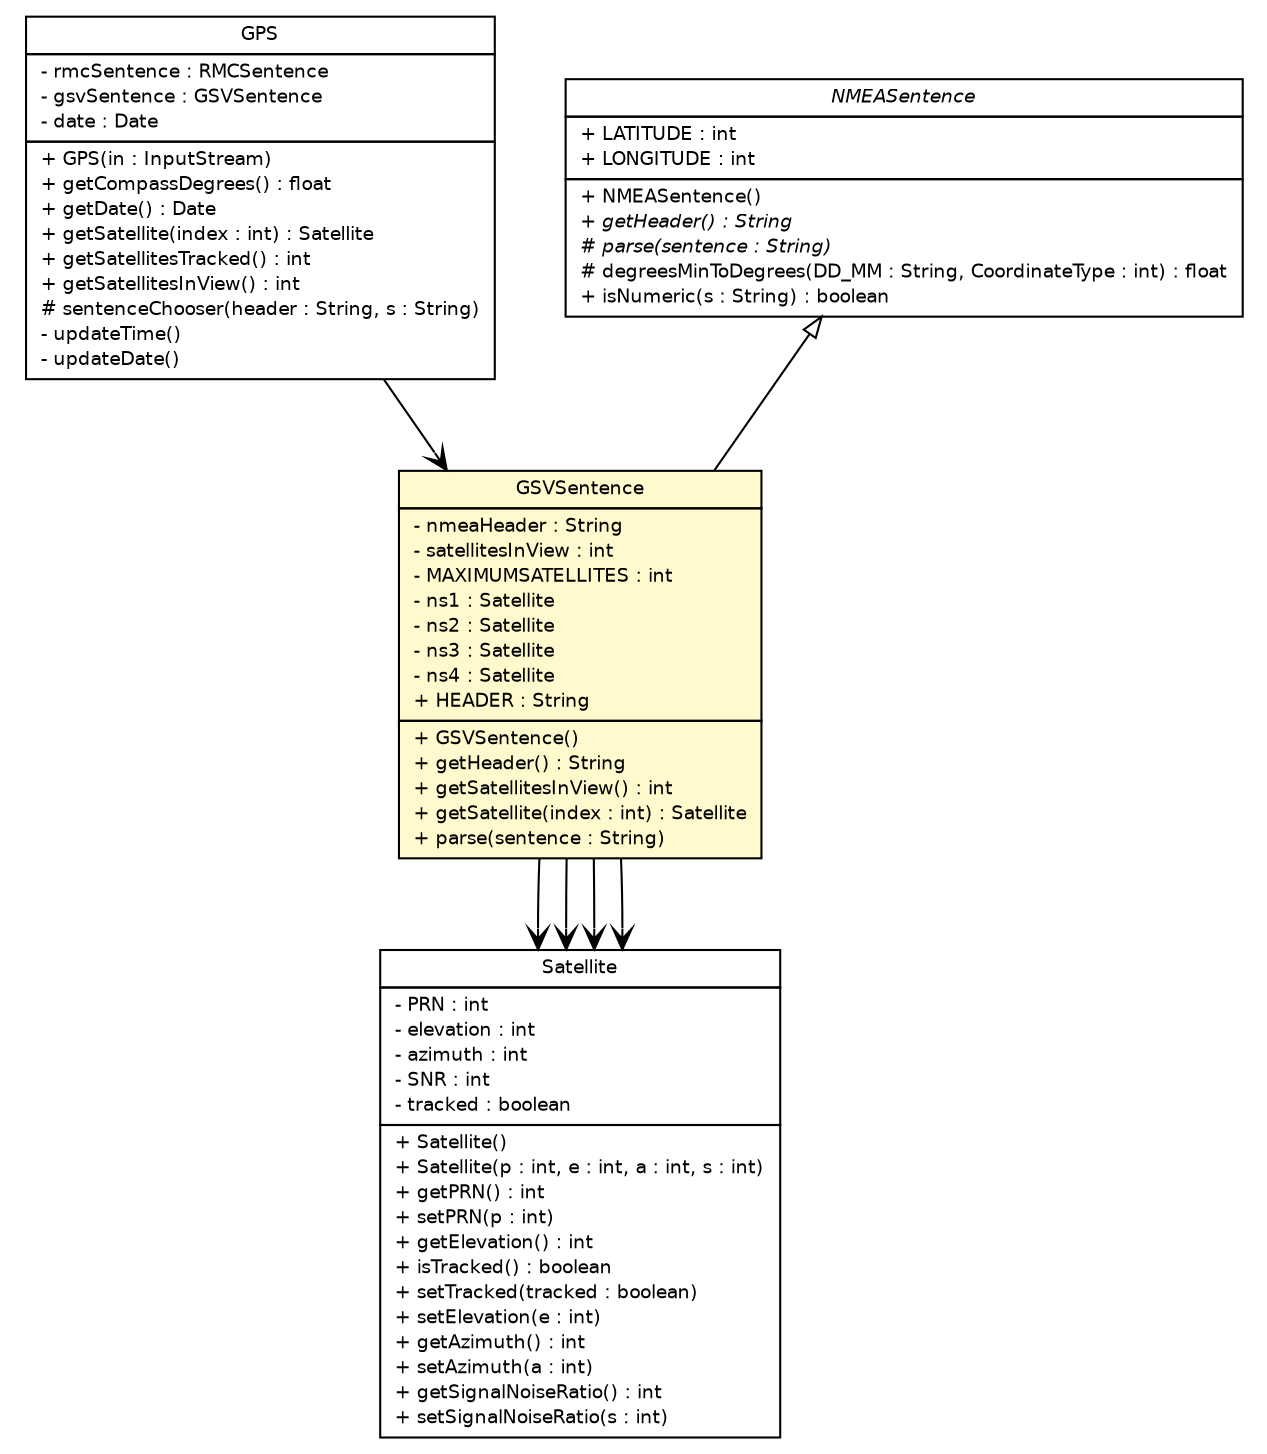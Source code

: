 #!/usr/local/bin/dot
#
# Class diagram 
# Generated by UMLGraph version R5_6-24-gf6e263 (http://www.umlgraph.org/)
#

digraph G {
	edge [fontname="Helvetica",fontsize=10,labelfontname="Helvetica",labelfontsize=10];
	node [fontname="Helvetica",fontsize=10,shape=plaintext];
	nodesep=0.25;
	ranksep=0.5;
	// lejos.hardware.gps.GPS
	c4523 [label=<<table title="lejos.hardware.gps.GPS" border="0" cellborder="1" cellspacing="0" cellpadding="2" port="p" href="./GPS.html">
		<tr><td><table border="0" cellspacing="0" cellpadding="1">
<tr><td align="center" balign="center"> GPS </td></tr>
		</table></td></tr>
		<tr><td><table border="0" cellspacing="0" cellpadding="1">
<tr><td align="left" balign="left"> - rmcSentence : RMCSentence </td></tr>
<tr><td align="left" balign="left"> - gsvSentence : GSVSentence </td></tr>
<tr><td align="left" balign="left"> - date : Date </td></tr>
		</table></td></tr>
		<tr><td><table border="0" cellspacing="0" cellpadding="1">
<tr><td align="left" balign="left"> + GPS(in : InputStream) </td></tr>
<tr><td align="left" balign="left"> + getCompassDegrees() : float </td></tr>
<tr><td align="left" balign="left"> + getDate() : Date </td></tr>
<tr><td align="left" balign="left"> + getSatellite(index : int) : Satellite </td></tr>
<tr><td align="left" balign="left"> + getSatellitesTracked() : int </td></tr>
<tr><td align="left" balign="left"> + getSatellitesInView() : int </td></tr>
<tr><td align="left" balign="left"> # sentenceChooser(header : String, s : String) </td></tr>
<tr><td align="left" balign="left"> - updateTime() </td></tr>
<tr><td align="left" balign="left"> - updateDate() </td></tr>
		</table></td></tr>
		</table>>, URL="./GPS.html", fontname="Helvetica", fontcolor="black", fontsize=9.0];
	// lejos.hardware.gps.GSVSentence
	c4526 [label=<<table title="lejos.hardware.gps.GSVSentence" border="0" cellborder="1" cellspacing="0" cellpadding="2" port="p" bgcolor="lemonChiffon" href="./GSVSentence.html">
		<tr><td><table border="0" cellspacing="0" cellpadding="1">
<tr><td align="center" balign="center"> GSVSentence </td></tr>
		</table></td></tr>
		<tr><td><table border="0" cellspacing="0" cellpadding="1">
<tr><td align="left" balign="left"> - nmeaHeader : String </td></tr>
<tr><td align="left" balign="left"> - satellitesInView : int </td></tr>
<tr><td align="left" balign="left"> - MAXIMUMSATELLITES : int </td></tr>
<tr><td align="left" balign="left"> - ns1 : Satellite </td></tr>
<tr><td align="left" balign="left"> - ns2 : Satellite </td></tr>
<tr><td align="left" balign="left"> - ns3 : Satellite </td></tr>
<tr><td align="left" balign="left"> - ns4 : Satellite </td></tr>
<tr><td align="left" balign="left"> + HEADER : String </td></tr>
		</table></td></tr>
		<tr><td><table border="0" cellspacing="0" cellpadding="1">
<tr><td align="left" balign="left"> + GSVSentence() </td></tr>
<tr><td align="left" balign="left"> + getHeader() : String </td></tr>
<tr><td align="left" balign="left"> + getSatellitesInView() : int </td></tr>
<tr><td align="left" balign="left"> + getSatellite(index : int) : Satellite </td></tr>
<tr><td align="left" balign="left"> + parse(sentence : String) </td></tr>
		</table></td></tr>
		</table>>, URL="./GSVSentence.html", fontname="Helvetica", fontcolor="black", fontsize=9.0];
	// lejos.hardware.gps.NMEASentence
	c4527 [label=<<table title="lejos.hardware.gps.NMEASentence" border="0" cellborder="1" cellspacing="0" cellpadding="2" port="p" href="./NMEASentence.html">
		<tr><td><table border="0" cellspacing="0" cellpadding="1">
<tr><td align="center" balign="center"><font face="Helvetica-Oblique"> NMEASentence </font></td></tr>
		</table></td></tr>
		<tr><td><table border="0" cellspacing="0" cellpadding="1">
<tr><td align="left" balign="left"> + LATITUDE : int </td></tr>
<tr><td align="left" balign="left"> + LONGITUDE : int </td></tr>
		</table></td></tr>
		<tr><td><table border="0" cellspacing="0" cellpadding="1">
<tr><td align="left" balign="left"> + NMEASentence() </td></tr>
<tr><td align="left" balign="left"><font face="Helvetica-Oblique" point-size="9.0"> + getHeader() : String </font></td></tr>
<tr><td align="left" balign="left"><font face="Helvetica-Oblique" point-size="9.0"> # parse(sentence : String) </font></td></tr>
<tr><td align="left" balign="left"> # degreesMinToDegrees(DD_MM : String, CoordinateType : int) : float </td></tr>
<tr><td align="left" balign="left"> + isNumeric(s : String) : boolean </td></tr>
		</table></td></tr>
		</table>>, URL="./NMEASentence.html", fontname="Helvetica", fontcolor="black", fontsize=9.0];
	// lejos.hardware.gps.Satellite
	c4529 [label=<<table title="lejos.hardware.gps.Satellite" border="0" cellborder="1" cellspacing="0" cellpadding="2" port="p" href="./Satellite.html">
		<tr><td><table border="0" cellspacing="0" cellpadding="1">
<tr><td align="center" balign="center"> Satellite </td></tr>
		</table></td></tr>
		<tr><td><table border="0" cellspacing="0" cellpadding="1">
<tr><td align="left" balign="left"> - PRN : int </td></tr>
<tr><td align="left" balign="left"> - elevation : int </td></tr>
<tr><td align="left" balign="left"> - azimuth : int </td></tr>
<tr><td align="left" balign="left"> - SNR : int </td></tr>
<tr><td align="left" balign="left"> - tracked : boolean </td></tr>
		</table></td></tr>
		<tr><td><table border="0" cellspacing="0" cellpadding="1">
<tr><td align="left" balign="left"> + Satellite() </td></tr>
<tr><td align="left" balign="left"> + Satellite(p : int, e : int, a : int, s : int) </td></tr>
<tr><td align="left" balign="left"> + getPRN() : int </td></tr>
<tr><td align="left" balign="left"> + setPRN(p : int) </td></tr>
<tr><td align="left" balign="left"> + getElevation() : int </td></tr>
<tr><td align="left" balign="left"> + isTracked() : boolean </td></tr>
<tr><td align="left" balign="left"> + setTracked(tracked : boolean) </td></tr>
<tr><td align="left" balign="left"> + setElevation(e : int) </td></tr>
<tr><td align="left" balign="left"> + getAzimuth() : int </td></tr>
<tr><td align="left" balign="left"> + setAzimuth(a : int) </td></tr>
<tr><td align="left" balign="left"> + getSignalNoiseRatio() : int </td></tr>
<tr><td align="left" balign="left"> + setSignalNoiseRatio(s : int) </td></tr>
		</table></td></tr>
		</table>>, URL="./Satellite.html", fontname="Helvetica", fontcolor="black", fontsize=9.0];
	//lejos.hardware.gps.GSVSentence extends lejos.hardware.gps.NMEASentence
	c4527:p -> c4526:p [dir=back,arrowtail=empty];
	// lejos.hardware.gps.GPS NAVASSOC lejos.hardware.gps.GSVSentence
	c4523:p -> c4526:p [taillabel="", label="", headlabel="", fontname="Helvetica", fontcolor="black", fontsize=10.0, color="black", arrowhead=open];
	// lejos.hardware.gps.GSVSentence NAVASSOC lejos.hardware.gps.Satellite
	c4526:p -> c4529:p [taillabel="", label="", headlabel="", fontname="Helvetica", fontcolor="black", fontsize=10.0, color="black", arrowhead=open];
	// lejos.hardware.gps.GSVSentence NAVASSOC lejos.hardware.gps.Satellite
	c4526:p -> c4529:p [taillabel="", label="", headlabel="", fontname="Helvetica", fontcolor="black", fontsize=10.0, color="black", arrowhead=open];
	// lejos.hardware.gps.GSVSentence NAVASSOC lejos.hardware.gps.Satellite
	c4526:p -> c4529:p [taillabel="", label="", headlabel="", fontname="Helvetica", fontcolor="black", fontsize=10.0, color="black", arrowhead=open];
	// lejos.hardware.gps.GSVSentence NAVASSOC lejos.hardware.gps.Satellite
	c4526:p -> c4529:p [taillabel="", label="", headlabel="", fontname="Helvetica", fontcolor="black", fontsize=10.0, color="black", arrowhead=open];
}


